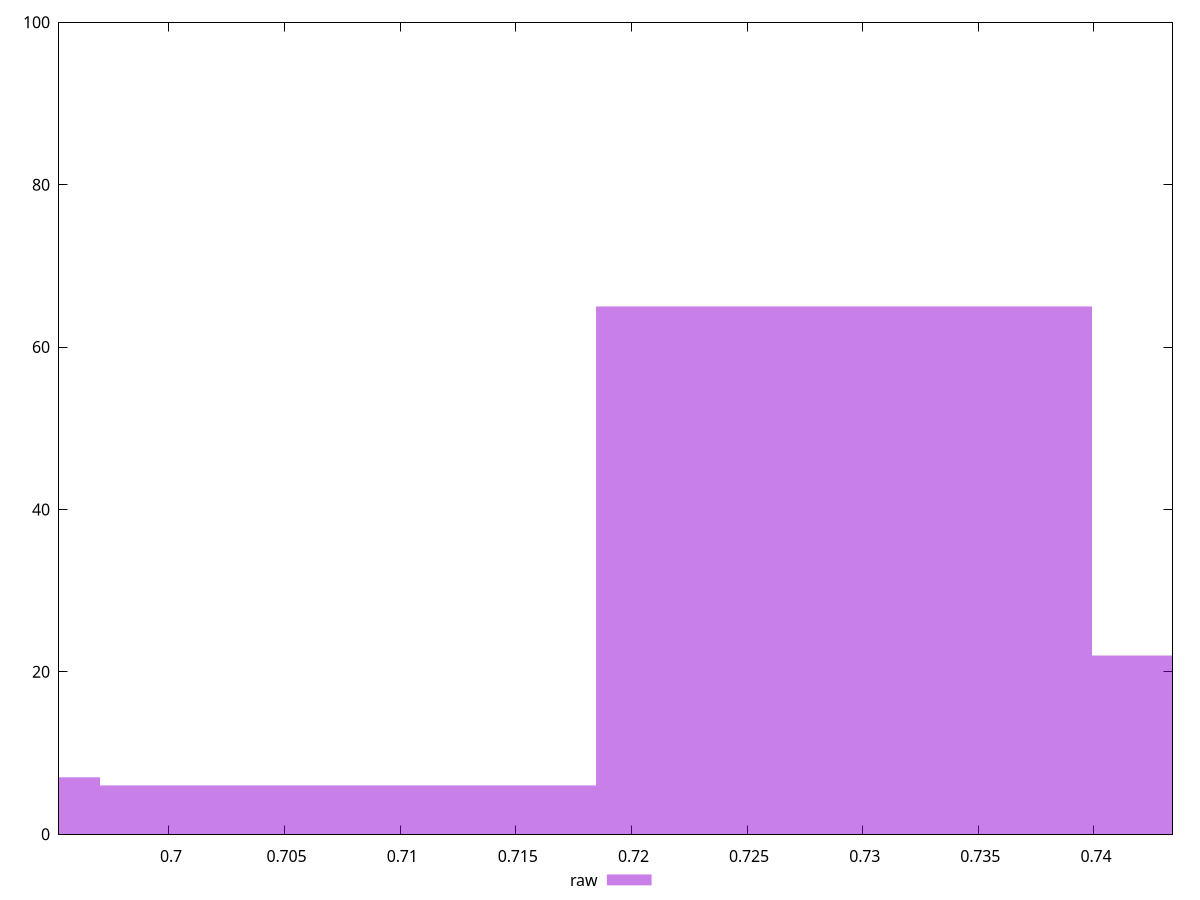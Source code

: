 reset

$raw <<EOF
0.7506394097018344 22
0.7291925694246392 65
0.7077457291474438 6
0.6862988888702486 7
EOF

set key outside below
set boxwidth 0.02144684027719527
set xrange [0.6952478887018282:0.7433953975027573]
set yrange [0:100]
set style fill transparent solid 0.5 noborder
set terminal svg size 640, 490 enhanced background rgb 'white'
set output "report_00007_2020-12-11T15:55:29.892Z/meta/score/samples/pages+cached+noexternal+nosvg/raw/histogram.svg"

plot $raw title "raw" with boxes

reset
